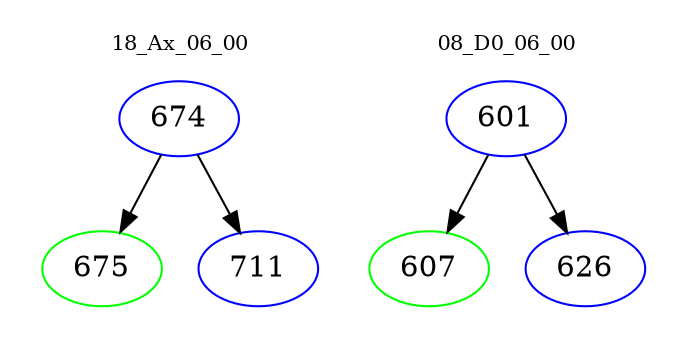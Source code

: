 digraph{
subgraph cluster_0 {
color = white
label = "18_Ax_06_00";
fontsize=10;
T0_674 [label="674", color="blue"]
T0_674 -> T0_675 [color="black"]
T0_675 [label="675", color="green"]
T0_674 -> T0_711 [color="black"]
T0_711 [label="711", color="blue"]
}
subgraph cluster_1 {
color = white
label = "08_D0_06_00";
fontsize=10;
T1_601 [label="601", color="blue"]
T1_601 -> T1_607 [color="black"]
T1_607 [label="607", color="green"]
T1_601 -> T1_626 [color="black"]
T1_626 [label="626", color="blue"]
}
}
